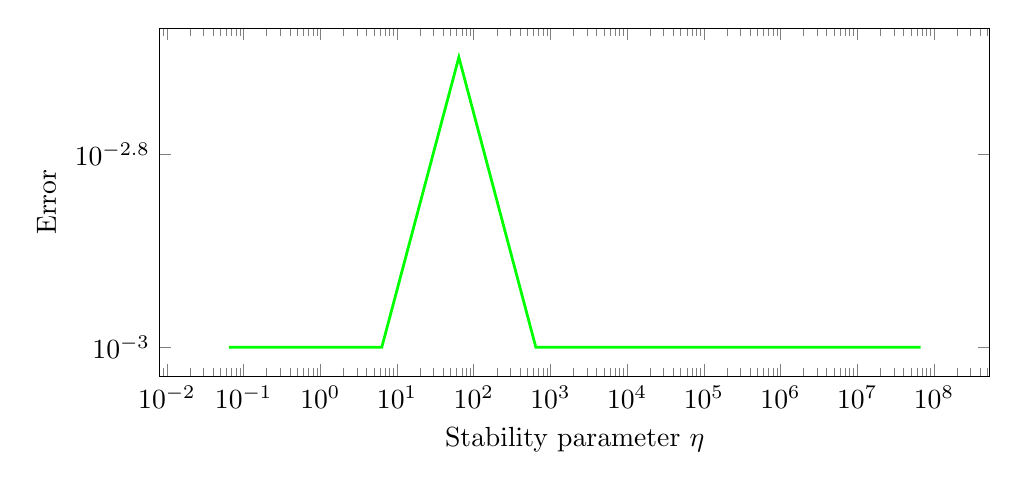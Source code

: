 \begin{tikzpicture}%
\begin{axis}[xmode=log,ymode=log,height=6cm,mark options={solid},xlabel={Stability parameter $\eta$},ylabel={Error},width=1\textwidth]%
\addplot[color=green,line width=1pt,solid] coordinates {%
(0.064,0.001)%
(0.64,0.001)%
(6.336,0.001)%
(64.0,0.002)%
(645.056,0.001)%
(6502.016,0.001)%
(65536.0,0.001)%
(660563.2,0.001)%
(6658048.0,0.001)%
(67109120.0,0.001)%
};%
%
%
\end{axis}%
\end{tikzpicture}%
